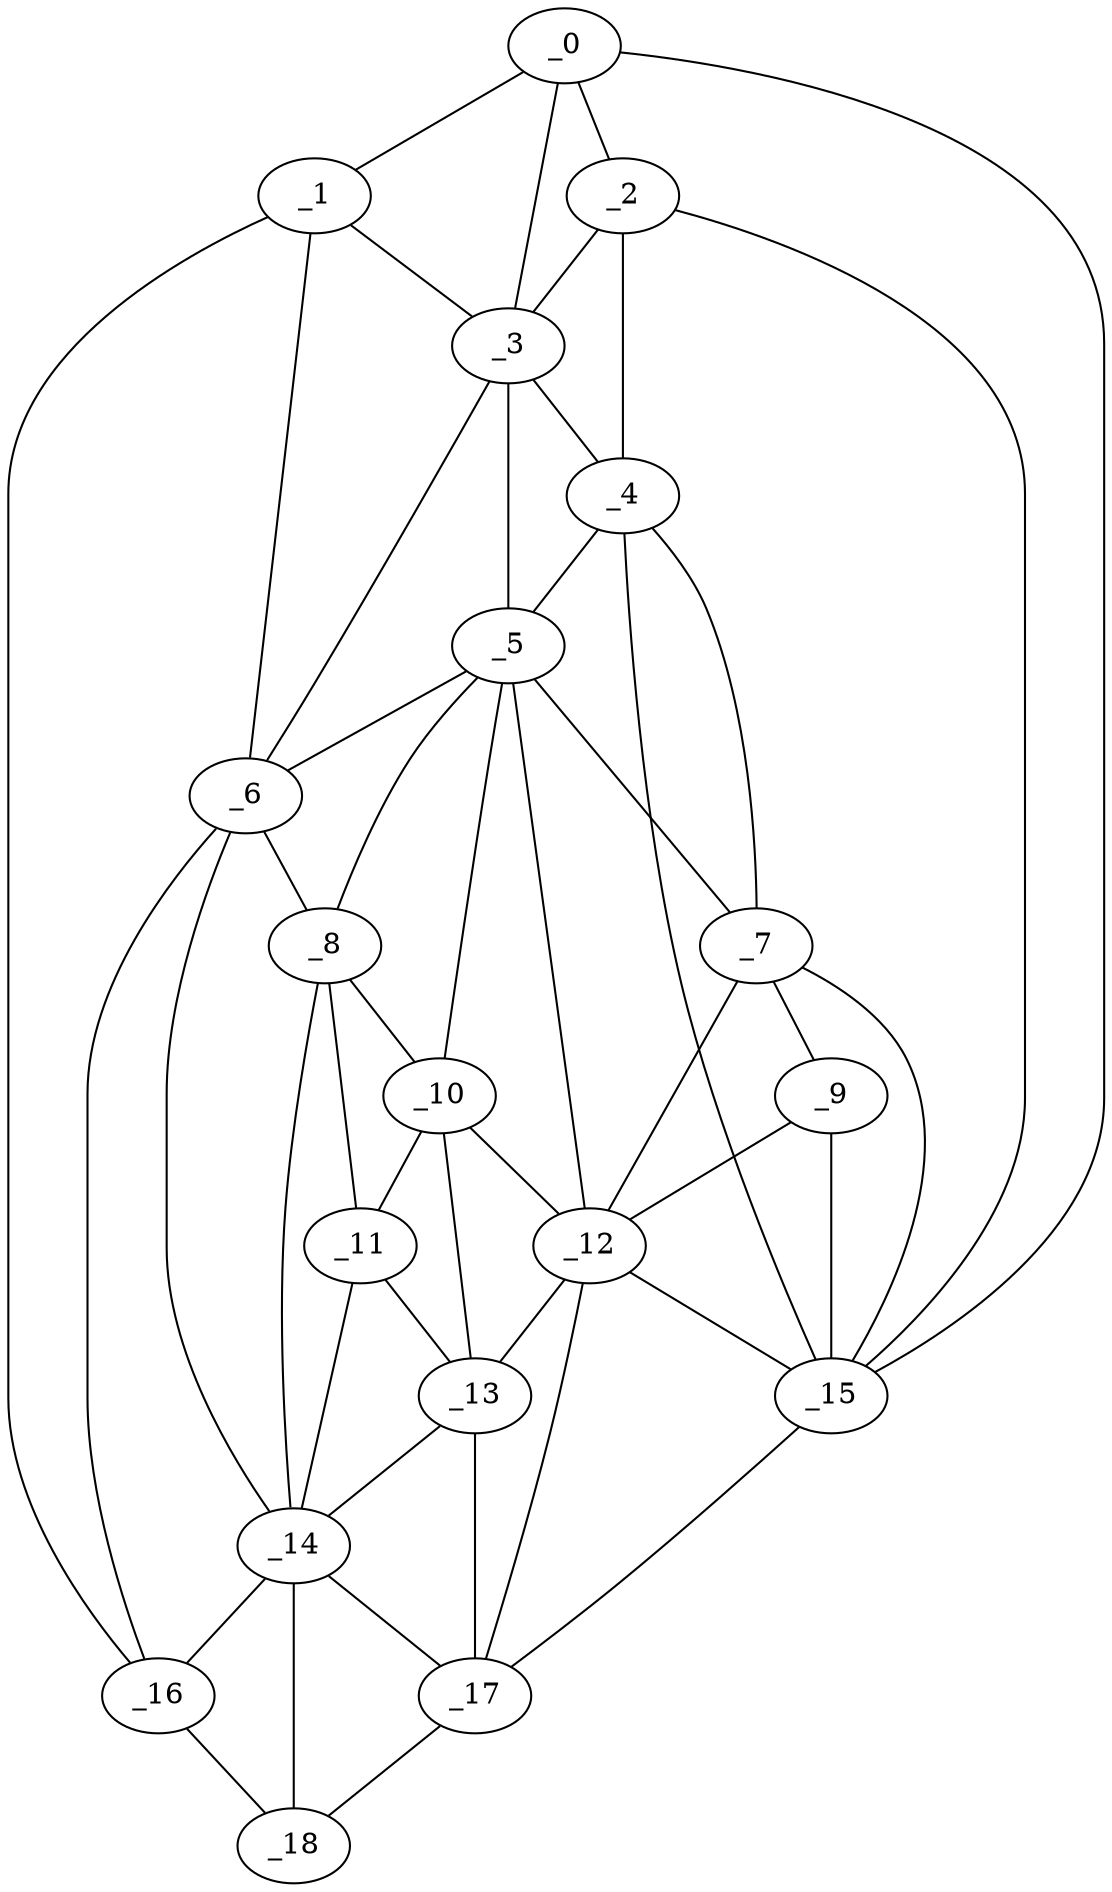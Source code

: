graph "obj23__90.gxl" {
	_0	 [x=16,
		y=17];
	_1	 [x=38,
		y=48];
	_0 -- _1	 [valence=1];
	_2	 [x=49,
		y=17];
	_0 -- _2	 [valence=1];
	_3	 [x=49,
		y=36];
	_0 -- _3	 [valence=2];
	_15	 [x=104,
		y=16];
	_0 -- _15	 [valence=1];
	_1 -- _3	 [valence=2];
	_6	 [x=66,
		y=45];
	_1 -- _6	 [valence=2];
	_16	 [x=108,
		y=98];
	_1 -- _16	 [valence=1];
	_2 -- _3	 [valence=2];
	_4	 [x=59,
		y=17];
	_2 -- _4	 [valence=2];
	_2 -- _15	 [valence=1];
	_3 -- _4	 [valence=1];
	_5	 [x=65,
		y=36];
	_3 -- _5	 [valence=2];
	_3 -- _6	 [valence=1];
	_4 -- _5	 [valence=1];
	_7	 [x=68,
		y=17];
	_4 -- _7	 [valence=1];
	_4 -- _15	 [valence=2];
	_5 -- _6	 [valence=1];
	_5 -- _7	 [valence=2];
	_8	 [x=73,
		y=45];
	_5 -- _8	 [valence=1];
	_10	 [x=80,
		y=36];
	_5 -- _10	 [valence=2];
	_12	 [x=83,
		y=30];
	_5 -- _12	 [valence=2];
	_6 -- _8	 [valence=2];
	_14	 [x=94,
		y=59];
	_6 -- _14	 [valence=2];
	_6 -- _16	 [valence=2];
	_9	 [x=80,
		y=18];
	_7 -- _9	 [valence=2];
	_7 -- _12	 [valence=2];
	_7 -- _15	 [valence=2];
	_8 -- _10	 [valence=1];
	_11	 [x=80,
		y=46];
	_8 -- _11	 [valence=2];
	_8 -- _14	 [valence=1];
	_9 -- _12	 [valence=2];
	_9 -- _15	 [valence=1];
	_10 -- _11	 [valence=2];
	_10 -- _12	 [valence=1];
	_13	 [x=87,
		y=47];
	_10 -- _13	 [valence=1];
	_11 -- _13	 [valence=2];
	_11 -- _14	 [valence=2];
	_12 -- _13	 [valence=2];
	_12 -- _15	 [valence=1];
	_17	 [x=112,
		y=23];
	_12 -- _17	 [valence=1];
	_13 -- _14	 [valence=2];
	_13 -- _17	 [valence=2];
	_14 -- _16	 [valence=1];
	_14 -- _17	 [valence=1];
	_18	 [x=117,
		y=70];
	_14 -- _18	 [valence=2];
	_15 -- _17	 [valence=1];
	_16 -- _18	 [valence=1];
	_17 -- _18	 [valence=1];
}
